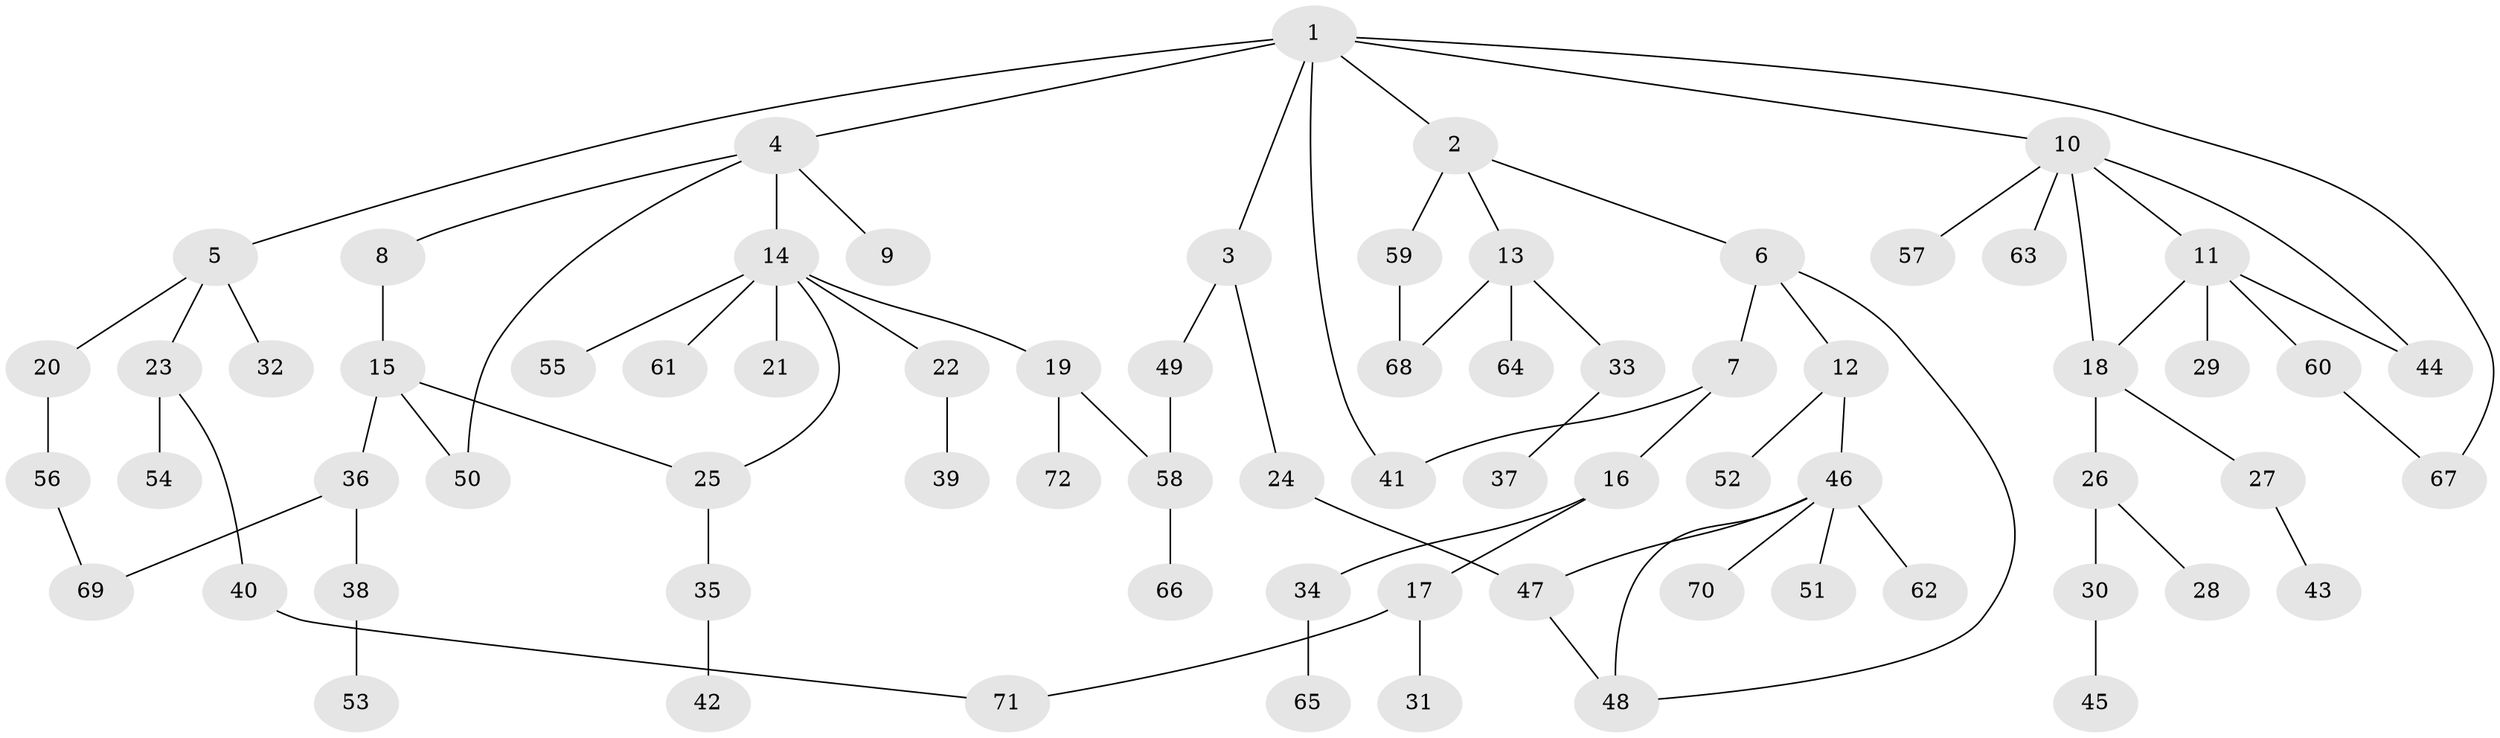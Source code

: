 // coarse degree distribution, {7: 0.05555555555555555, 3: 0.2222222222222222, 4: 0.08333333333333333, 5: 0.027777777777777776, 2: 0.3611111111111111, 1: 0.25}
// Generated by graph-tools (version 1.1) at 2025/48/03/04/25 22:48:56]
// undirected, 72 vertices, 84 edges
graph export_dot {
  node [color=gray90,style=filled];
  1;
  2;
  3;
  4;
  5;
  6;
  7;
  8;
  9;
  10;
  11;
  12;
  13;
  14;
  15;
  16;
  17;
  18;
  19;
  20;
  21;
  22;
  23;
  24;
  25;
  26;
  27;
  28;
  29;
  30;
  31;
  32;
  33;
  34;
  35;
  36;
  37;
  38;
  39;
  40;
  41;
  42;
  43;
  44;
  45;
  46;
  47;
  48;
  49;
  50;
  51;
  52;
  53;
  54;
  55;
  56;
  57;
  58;
  59;
  60;
  61;
  62;
  63;
  64;
  65;
  66;
  67;
  68;
  69;
  70;
  71;
  72;
  1 -- 2;
  1 -- 3;
  1 -- 4;
  1 -- 5;
  1 -- 10;
  1 -- 67;
  1 -- 41;
  2 -- 6;
  2 -- 13;
  2 -- 59;
  3 -- 24;
  3 -- 49;
  4 -- 8;
  4 -- 9;
  4 -- 14;
  4 -- 50;
  5 -- 20;
  5 -- 23;
  5 -- 32;
  6 -- 7;
  6 -- 12;
  6 -- 48;
  7 -- 16;
  7 -- 41;
  8 -- 15;
  10 -- 11;
  10 -- 18;
  10 -- 44;
  10 -- 57;
  10 -- 63;
  11 -- 29;
  11 -- 60;
  11 -- 18;
  11 -- 44;
  12 -- 46;
  12 -- 52;
  13 -- 33;
  13 -- 64;
  13 -- 68;
  14 -- 19;
  14 -- 21;
  14 -- 22;
  14 -- 25;
  14 -- 55;
  14 -- 61;
  15 -- 36;
  15 -- 50;
  15 -- 25;
  16 -- 17;
  16 -- 34;
  17 -- 31;
  17 -- 71;
  18 -- 26;
  18 -- 27;
  19 -- 58;
  19 -- 72;
  20 -- 56;
  22 -- 39;
  23 -- 40;
  23 -- 54;
  24 -- 47;
  25 -- 35;
  26 -- 28;
  26 -- 30;
  27 -- 43;
  30 -- 45;
  33 -- 37;
  34 -- 65;
  35 -- 42;
  36 -- 38;
  36 -- 69;
  38 -- 53;
  40 -- 71;
  46 -- 51;
  46 -- 62;
  46 -- 70;
  46 -- 47;
  46 -- 48;
  47 -- 48;
  49 -- 58;
  56 -- 69;
  58 -- 66;
  59 -- 68;
  60 -- 67;
}
